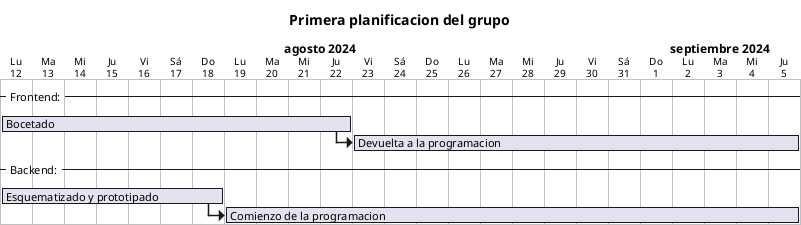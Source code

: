@startgantt

title "Primera planificacion del grupo"
language es
printscale daily zoom 2
Project starts 2024-08-12
hide footbox

--Frontend:--
[Bocetado] starts D+0 and requires 11 days 
[Devuelta a la programacion] starts at [Bocetado]'s end and requires 2 weeks

--Backend:--
[Esquematizado y prototipado] starts D+0 and requires 1 week
[Comienzo de la programacion] starts at [Esquematizado y prototipado]'s end and requires 18 days

@endgantt
